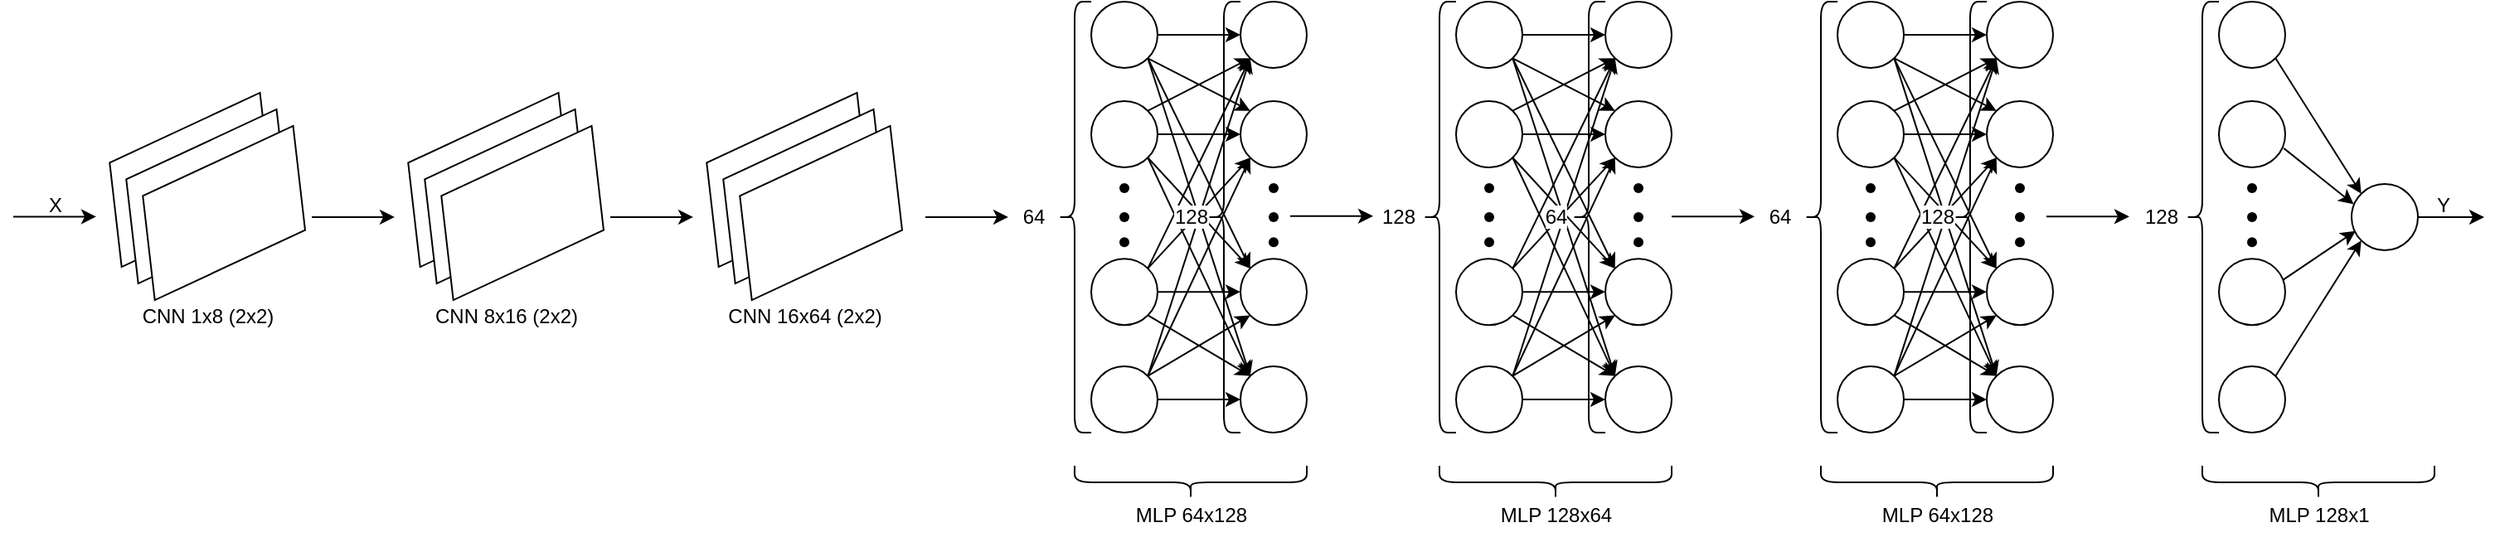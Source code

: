 <mxfile version="21.6.5" type="device">
  <diagram id="406LuOf64R7gfFMVLrTD" name="Страница 1">
    <mxGraphModel dx="1928" dy="756" grid="0" gridSize="10" guides="1" tooltips="1" connect="1" arrows="1" fold="1" page="0" pageScale="1" pageWidth="827" pageHeight="1169" math="0" shadow="0">
      <root>
        <mxCell id="0" />
        <mxCell id="1" parent="0" />
        <mxCell id="GOq2yyHOwPM5Pg5inLUk-185" value="" style="group" vertex="1" connectable="0" parent="1">
          <mxGeometry x="39" y="125" width="1490" height="325" as="geometry" />
        </mxCell>
        <mxCell id="GOq2yyHOwPM5Pg5inLUk-183" value="" style="group" vertex="1" connectable="0" parent="GOq2yyHOwPM5Pg5inLUk-185">
          <mxGeometry x="600" width="890" height="325" as="geometry" />
        </mxCell>
        <mxCell id="GOq2yyHOwPM5Pg5inLUk-48" value="" style="group" vertex="1" connectable="0" parent="GOq2yyHOwPM5Pg5inLUk-183">
          <mxGeometry x="710" width="60" height="260" as="geometry" />
        </mxCell>
        <mxCell id="GOq2yyHOwPM5Pg5inLUk-49" value="" style="ellipse;whiteSpace=wrap;html=1;aspect=fixed;" vertex="1" parent="GOq2yyHOwPM5Pg5inLUk-48">
          <mxGeometry x="20" width="40" height="40" as="geometry" />
        </mxCell>
        <mxCell id="GOq2yyHOwPM5Pg5inLUk-50" value="" style="ellipse;whiteSpace=wrap;html=1;aspect=fixed;" vertex="1" parent="GOq2yyHOwPM5Pg5inLUk-48">
          <mxGeometry x="20" y="60" width="40" height="40" as="geometry" />
        </mxCell>
        <mxCell id="GOq2yyHOwPM5Pg5inLUk-51" value="" style="ellipse;whiteSpace=wrap;html=1;aspect=fixed;" vertex="1" parent="GOq2yyHOwPM5Pg5inLUk-48">
          <mxGeometry x="20" y="155.1" width="40" height="40" as="geometry" />
        </mxCell>
        <mxCell id="GOq2yyHOwPM5Pg5inLUk-52" value="" style="ellipse;whiteSpace=wrap;html=1;aspect=fixed;" vertex="1" parent="GOq2yyHOwPM5Pg5inLUk-48">
          <mxGeometry x="20" y="220" width="40" height="40" as="geometry" />
        </mxCell>
        <mxCell id="GOq2yyHOwPM5Pg5inLUk-53" value="" style="shape=waypoint;sketch=0;fillStyle=solid;size=6;pointerEvents=1;points=[];fillColor=none;resizable=0;rotatable=0;perimeter=centerPerimeter;snapToPoint=1;" vertex="1" parent="GOq2yyHOwPM5Pg5inLUk-48">
          <mxGeometry x="20" y="92.55" width="40" height="40" as="geometry" />
        </mxCell>
        <mxCell id="GOq2yyHOwPM5Pg5inLUk-54" value="" style="shape=waypoint;sketch=0;fillStyle=solid;size=6;pointerEvents=1;points=[];fillColor=none;resizable=0;rotatable=0;perimeter=centerPerimeter;snapToPoint=1;" vertex="1" parent="GOq2yyHOwPM5Pg5inLUk-48">
          <mxGeometry x="20" y="110" width="40" height="40" as="geometry" />
        </mxCell>
        <mxCell id="GOq2yyHOwPM5Pg5inLUk-55" value="" style="shape=waypoint;sketch=0;fillStyle=solid;size=6;pointerEvents=1;points=[];fillColor=none;resizable=0;rotatable=0;perimeter=centerPerimeter;snapToPoint=1;" vertex="1" parent="GOq2yyHOwPM5Pg5inLUk-48">
          <mxGeometry x="20" y="125.1" width="40" height="40" as="geometry" />
        </mxCell>
        <mxCell id="GOq2yyHOwPM5Pg5inLUk-56" value="" style="shape=curlyBracket;whiteSpace=wrap;html=1;rounded=1;" vertex="1" parent="GOq2yyHOwPM5Pg5inLUk-48">
          <mxGeometry width="20" height="260" as="geometry" />
        </mxCell>
        <mxCell id="GOq2yyHOwPM5Pg5inLUk-66" value="128" style="text;html=1;align=center;verticalAlign=middle;resizable=0;points=[];autosize=1;strokeColor=none;fillColor=none;" vertex="1" parent="GOq2yyHOwPM5Pg5inLUk-183">
          <mxGeometry x="675" y="115" width="40" height="30" as="geometry" />
        </mxCell>
        <mxCell id="GOq2yyHOwPM5Pg5inLUk-68" value="" style="shape=curlyBracket;whiteSpace=wrap;html=1;rounded=1;direction=north;" vertex="1" parent="GOq2yyHOwPM5Pg5inLUk-183">
          <mxGeometry x="720" y="280" width="140" height="20" as="geometry" />
        </mxCell>
        <mxCell id="GOq2yyHOwPM5Pg5inLUk-69" value="MLP 128x1" style="text;html=1;align=center;verticalAlign=middle;resizable=0;points=[];autosize=1;strokeColor=none;fillColor=none;" vertex="1" parent="GOq2yyHOwPM5Pg5inLUk-183">
          <mxGeometry x="750" y="295" width="80" height="30" as="geometry" />
        </mxCell>
        <mxCell id="GOq2yyHOwPM5Pg5inLUk-171" style="edgeStyle=orthogonalEdgeStyle;rounded=0;orthogonalLoop=1;jettySize=auto;html=1;exitX=1;exitY=0.5;exitDx=0;exitDy=0;" edge="1" parent="GOq2yyHOwPM5Pg5inLUk-183" source="GOq2yyHOwPM5Pg5inLUk-70">
          <mxGeometry relative="1" as="geometry">
            <mxPoint x="890" y="130" as="targetPoint" />
          </mxGeometry>
        </mxCell>
        <mxCell id="GOq2yyHOwPM5Pg5inLUk-70" value="" style="ellipse;whiteSpace=wrap;html=1;aspect=fixed;" vertex="1" parent="GOq2yyHOwPM5Pg5inLUk-183">
          <mxGeometry x="810" y="110" width="40" height="40" as="geometry" />
        </mxCell>
        <mxCell id="GOq2yyHOwPM5Pg5inLUk-89" value="" style="group" vertex="1" connectable="0" parent="GOq2yyHOwPM5Pg5inLUk-183">
          <mxGeometry width="180" height="320" as="geometry" />
        </mxCell>
        <mxCell id="ntcRGj3Ns0rJooH1cPdj-83" value="" style="shape=waypoint;sketch=0;fillStyle=solid;size=6;pointerEvents=1;points=[];fillColor=none;resizable=0;rotatable=0;perimeter=centerPerimeter;snapToPoint=1;" parent="GOq2yyHOwPM5Pg5inLUk-89" vertex="1">
          <mxGeometry x="50" y="92.55" width="40" height="40" as="geometry" />
        </mxCell>
        <mxCell id="ntcRGj3Ns0rJooH1cPdj-85" value="" style="shape=waypoint;sketch=0;fillStyle=solid;size=6;pointerEvents=1;points=[];fillColor=none;resizable=0;rotatable=0;perimeter=centerPerimeter;snapToPoint=1;" parent="GOq2yyHOwPM5Pg5inLUk-89" vertex="1">
          <mxGeometry x="50" y="125.1" width="40" height="40" as="geometry" />
        </mxCell>
        <mxCell id="ntcRGj3Ns0rJooH1cPdj-87" value="" style="group" parent="GOq2yyHOwPM5Pg5inLUk-89" vertex="1" connectable="0">
          <mxGeometry x="120" width="60" height="260" as="geometry" />
        </mxCell>
        <mxCell id="ntcRGj3Ns0rJooH1cPdj-92" value="" style="shape=waypoint;sketch=0;fillStyle=solid;size=6;pointerEvents=1;points=[];fillColor=none;resizable=0;rotatable=0;perimeter=centerPerimeter;snapToPoint=1;" parent="ntcRGj3Ns0rJooH1cPdj-87" vertex="1">
          <mxGeometry x="20" y="92.55" width="40" height="40" as="geometry" />
        </mxCell>
        <mxCell id="ntcRGj3Ns0rJooH1cPdj-94" value="" style="shape=waypoint;sketch=0;fillStyle=solid;size=6;pointerEvents=1;points=[];fillColor=none;resizable=0;rotatable=0;perimeter=centerPerimeter;snapToPoint=1;" parent="ntcRGj3Ns0rJooH1cPdj-87" vertex="1">
          <mxGeometry x="20" y="125.1" width="40" height="40" as="geometry" />
        </mxCell>
        <mxCell id="ntcRGj3Ns0rJooH1cPdj-88" value="" style="ellipse;whiteSpace=wrap;html=1;aspect=fixed;" parent="ntcRGj3Ns0rJooH1cPdj-87" vertex="1">
          <mxGeometry x="20" width="40" height="40" as="geometry" />
        </mxCell>
        <mxCell id="ntcRGj3Ns0rJooH1cPdj-89" value="" style="ellipse;whiteSpace=wrap;html=1;aspect=fixed;" parent="ntcRGj3Ns0rJooH1cPdj-87" vertex="1">
          <mxGeometry x="20" y="60" width="40" height="40" as="geometry" />
        </mxCell>
        <mxCell id="ntcRGj3Ns0rJooH1cPdj-90" value="" style="ellipse;whiteSpace=wrap;html=1;aspect=fixed;" parent="ntcRGj3Ns0rJooH1cPdj-87" vertex="1">
          <mxGeometry x="20" y="155.1" width="40" height="40" as="geometry" />
        </mxCell>
        <mxCell id="ntcRGj3Ns0rJooH1cPdj-91" value="" style="ellipse;whiteSpace=wrap;html=1;aspect=fixed;" parent="ntcRGj3Ns0rJooH1cPdj-87" vertex="1">
          <mxGeometry x="20" y="220" width="40" height="40" as="geometry" />
        </mxCell>
        <mxCell id="ntcRGj3Ns0rJooH1cPdj-93" value="" style="shape=waypoint;sketch=0;fillStyle=solid;size=6;pointerEvents=1;points=[];fillColor=none;resizable=0;rotatable=0;perimeter=centerPerimeter;snapToPoint=1;" parent="ntcRGj3Ns0rJooH1cPdj-87" vertex="1">
          <mxGeometry x="20" y="110" width="40" height="40" as="geometry" />
        </mxCell>
        <mxCell id="ntcRGj3Ns0rJooH1cPdj-95" value="" style="shape=curlyBracket;whiteSpace=wrap;html=1;rounded=1;" parent="ntcRGj3Ns0rJooH1cPdj-87" vertex="1">
          <mxGeometry width="20" height="260" as="geometry" />
        </mxCell>
        <mxCell id="ntcRGj3Ns0rJooH1cPdj-96" value="64" style="text;html=1;align=center;verticalAlign=middle;resizable=0;points=[];autosize=1;strokeColor=none;fillColor=none;" parent="GOq2yyHOwPM5Pg5inLUk-89" vertex="1">
          <mxGeometry y="120" width="30" height="20" as="geometry" />
        </mxCell>
        <mxCell id="ntcRGj3Ns0rJooH1cPdj-98" value="" style="shape=curlyBracket;whiteSpace=wrap;html=1;rounded=1;direction=north;" parent="GOq2yyHOwPM5Pg5inLUk-89" vertex="1">
          <mxGeometry x="40" y="280" width="140" height="20" as="geometry" />
        </mxCell>
        <mxCell id="ntcRGj3Ns0rJooH1cPdj-99" value="MLP 64x128" style="text;html=1;align=center;verticalAlign=middle;resizable=0;points=[];autosize=1;strokeColor=none;fillColor=none;" parent="GOq2yyHOwPM5Pg5inLUk-89" vertex="1">
          <mxGeometry x="70" y="300" width="80" height="20" as="geometry" />
        </mxCell>
        <mxCell id="GOq2yyHOwPM5Pg5inLUk-72" style="rounded=0;orthogonalLoop=1;jettySize=auto;html=1;exitX=1;exitY=0;exitDx=0;exitDy=0;entryX=0;entryY=1;entryDx=0;entryDy=0;" edge="1" parent="GOq2yyHOwPM5Pg5inLUk-89" source="ntcRGj3Ns0rJooH1cPdj-82" target="ntcRGj3Ns0rJooH1cPdj-90">
          <mxGeometry relative="1" as="geometry" />
        </mxCell>
        <mxCell id="GOq2yyHOwPM5Pg5inLUk-73" style="rounded=0;orthogonalLoop=1;jettySize=auto;html=1;exitX=1;exitY=0;exitDx=0;exitDy=0;entryX=0;entryY=1;entryDx=0;entryDy=0;" edge="1" parent="GOq2yyHOwPM5Pg5inLUk-89" source="ntcRGj3Ns0rJooH1cPdj-82" target="ntcRGj3Ns0rJooH1cPdj-89">
          <mxGeometry relative="1" as="geometry" />
        </mxCell>
        <mxCell id="GOq2yyHOwPM5Pg5inLUk-74" style="rounded=0;orthogonalLoop=1;jettySize=auto;html=1;exitX=1;exitY=0;exitDx=0;exitDy=0;entryX=0;entryY=1;entryDx=0;entryDy=0;" edge="1" parent="GOq2yyHOwPM5Pg5inLUk-89" source="ntcRGj3Ns0rJooH1cPdj-82" target="ntcRGj3Ns0rJooH1cPdj-88">
          <mxGeometry relative="1" as="geometry" />
        </mxCell>
        <mxCell id="GOq2yyHOwPM5Pg5inLUk-75" style="edgeStyle=orthogonalEdgeStyle;rounded=0;orthogonalLoop=1;jettySize=auto;html=1;exitX=1;exitY=0.5;exitDx=0;exitDy=0;entryX=0;entryY=0.5;entryDx=0;entryDy=0;" edge="1" parent="GOq2yyHOwPM5Pg5inLUk-89" source="ntcRGj3Ns0rJooH1cPdj-82" target="ntcRGj3Ns0rJooH1cPdj-91">
          <mxGeometry relative="1" as="geometry" />
        </mxCell>
        <mxCell id="GOq2yyHOwPM5Pg5inLUk-76" style="edgeStyle=orthogonalEdgeStyle;rounded=0;orthogonalLoop=1;jettySize=auto;html=1;exitX=1;exitY=0.5;exitDx=0;exitDy=0;entryX=0;entryY=0.5;entryDx=0;entryDy=0;" edge="1" parent="GOq2yyHOwPM5Pg5inLUk-89" source="ntcRGj3Ns0rJooH1cPdj-81" target="ntcRGj3Ns0rJooH1cPdj-90">
          <mxGeometry relative="1" as="geometry" />
        </mxCell>
        <mxCell id="GOq2yyHOwPM5Pg5inLUk-77" style="rounded=0;orthogonalLoop=1;jettySize=auto;html=1;exitX=1;exitY=1;exitDx=0;exitDy=0;entryX=0;entryY=0;entryDx=0;entryDy=0;" edge="1" parent="GOq2yyHOwPM5Pg5inLUk-89" source="ntcRGj3Ns0rJooH1cPdj-81" target="ntcRGj3Ns0rJooH1cPdj-91">
          <mxGeometry relative="1" as="geometry" />
        </mxCell>
        <mxCell id="GOq2yyHOwPM5Pg5inLUk-82" style="edgeStyle=orthogonalEdgeStyle;rounded=0;orthogonalLoop=1;jettySize=auto;html=1;exitX=1;exitY=0.5;exitDx=0;exitDy=0;entryX=0;entryY=0.5;entryDx=0;entryDy=0;" edge="1" parent="GOq2yyHOwPM5Pg5inLUk-89" source="ntcRGj3Ns0rJooH1cPdj-79" target="ntcRGj3Ns0rJooH1cPdj-88">
          <mxGeometry relative="1" as="geometry" />
        </mxCell>
        <mxCell id="GOq2yyHOwPM5Pg5inLUk-83" style="rounded=0;orthogonalLoop=1;jettySize=auto;html=1;exitX=1;exitY=1;exitDx=0;exitDy=0;entryX=0;entryY=0;entryDx=0;entryDy=0;" edge="1" parent="GOq2yyHOwPM5Pg5inLUk-89" source="ntcRGj3Ns0rJooH1cPdj-79" target="ntcRGj3Ns0rJooH1cPdj-89">
          <mxGeometry relative="1" as="geometry" />
        </mxCell>
        <mxCell id="GOq2yyHOwPM5Pg5inLUk-84" style="rounded=0;orthogonalLoop=1;jettySize=auto;html=1;exitX=1;exitY=1;exitDx=0;exitDy=0;entryX=0;entryY=0;entryDx=0;entryDy=0;" edge="1" parent="GOq2yyHOwPM5Pg5inLUk-89" source="ntcRGj3Ns0rJooH1cPdj-79" target="ntcRGj3Ns0rJooH1cPdj-91">
          <mxGeometry relative="1" as="geometry" />
        </mxCell>
        <mxCell id="GOq2yyHOwPM5Pg5inLUk-85" style="rounded=0;orthogonalLoop=1;jettySize=auto;html=1;exitX=1;exitY=1;exitDx=0;exitDy=0;entryX=0;entryY=0;entryDx=0;entryDy=0;" edge="1" parent="GOq2yyHOwPM5Pg5inLUk-89" source="ntcRGj3Ns0rJooH1cPdj-79" target="ntcRGj3Ns0rJooH1cPdj-90">
          <mxGeometry relative="1" as="geometry" />
        </mxCell>
        <mxCell id="ntcRGj3Ns0rJooH1cPdj-79" value="" style="ellipse;whiteSpace=wrap;html=1;aspect=fixed;" parent="GOq2yyHOwPM5Pg5inLUk-89" vertex="1">
          <mxGeometry x="50" width="40" height="40" as="geometry" />
        </mxCell>
        <mxCell id="GOq2yyHOwPM5Pg5inLUk-81" style="edgeStyle=orthogonalEdgeStyle;rounded=0;orthogonalLoop=1;jettySize=auto;html=1;exitX=1;exitY=0.5;exitDx=0;exitDy=0;entryX=0;entryY=0.5;entryDx=0;entryDy=0;" edge="1" parent="GOq2yyHOwPM5Pg5inLUk-89" source="ntcRGj3Ns0rJooH1cPdj-80" target="ntcRGj3Ns0rJooH1cPdj-89">
          <mxGeometry relative="1" as="geometry" />
        </mxCell>
        <mxCell id="GOq2yyHOwPM5Pg5inLUk-86" style="rounded=0;orthogonalLoop=1;jettySize=auto;html=1;exitX=1;exitY=0;exitDx=0;exitDy=0;entryX=0;entryY=1;entryDx=0;entryDy=0;" edge="1" parent="GOq2yyHOwPM5Pg5inLUk-89" source="ntcRGj3Ns0rJooH1cPdj-80" target="ntcRGj3Ns0rJooH1cPdj-88">
          <mxGeometry relative="1" as="geometry" />
        </mxCell>
        <mxCell id="GOq2yyHOwPM5Pg5inLUk-87" style="rounded=0;orthogonalLoop=1;jettySize=auto;html=1;exitX=1;exitY=1;exitDx=0;exitDy=0;entryX=0;entryY=0;entryDx=0;entryDy=0;" edge="1" parent="GOq2yyHOwPM5Pg5inLUk-89" source="ntcRGj3Ns0rJooH1cPdj-80" target="ntcRGj3Ns0rJooH1cPdj-90">
          <mxGeometry relative="1" as="geometry" />
        </mxCell>
        <mxCell id="GOq2yyHOwPM5Pg5inLUk-88" style="rounded=0;orthogonalLoop=1;jettySize=auto;html=1;exitX=1;exitY=1;exitDx=0;exitDy=0;entryX=0;entryY=0;entryDx=0;entryDy=0;" edge="1" parent="GOq2yyHOwPM5Pg5inLUk-89" source="ntcRGj3Ns0rJooH1cPdj-80" target="ntcRGj3Ns0rJooH1cPdj-91">
          <mxGeometry relative="1" as="geometry" />
        </mxCell>
        <mxCell id="ntcRGj3Ns0rJooH1cPdj-80" value="" style="ellipse;whiteSpace=wrap;html=1;aspect=fixed;" parent="GOq2yyHOwPM5Pg5inLUk-89" vertex="1">
          <mxGeometry x="50" y="60" width="40" height="40" as="geometry" />
        </mxCell>
        <mxCell id="GOq2yyHOwPM5Pg5inLUk-79" style="rounded=0;orthogonalLoop=1;jettySize=auto;html=1;exitX=1;exitY=0;exitDx=0;exitDy=0;entryX=0;entryY=1;entryDx=0;entryDy=0;" edge="1" parent="GOq2yyHOwPM5Pg5inLUk-89" source="ntcRGj3Ns0rJooH1cPdj-81" target="ntcRGj3Ns0rJooH1cPdj-89">
          <mxGeometry relative="1" as="geometry" />
        </mxCell>
        <mxCell id="GOq2yyHOwPM5Pg5inLUk-80" style="rounded=0;orthogonalLoop=1;jettySize=auto;html=1;exitX=1;exitY=0;exitDx=0;exitDy=0;entryX=0;entryY=1;entryDx=0;entryDy=0;" edge="1" parent="GOq2yyHOwPM5Pg5inLUk-89" source="ntcRGj3Ns0rJooH1cPdj-81" target="ntcRGj3Ns0rJooH1cPdj-88">
          <mxGeometry relative="1" as="geometry" />
        </mxCell>
        <mxCell id="ntcRGj3Ns0rJooH1cPdj-81" value="" style="ellipse;whiteSpace=wrap;html=1;aspect=fixed;" parent="GOq2yyHOwPM5Pg5inLUk-89" vertex="1">
          <mxGeometry x="50" y="155.1" width="40" height="40" as="geometry" />
        </mxCell>
        <mxCell id="ntcRGj3Ns0rJooH1cPdj-82" value="" style="ellipse;whiteSpace=wrap;html=1;aspect=fixed;" parent="GOq2yyHOwPM5Pg5inLUk-89" vertex="1">
          <mxGeometry x="50" y="220" width="40" height="40" as="geometry" />
        </mxCell>
        <mxCell id="ntcRGj3Ns0rJooH1cPdj-84" value="" style="shape=waypoint;sketch=0;fillStyle=solid;size=6;pointerEvents=1;points=[];fillColor=none;resizable=0;rotatable=0;perimeter=centerPerimeter;snapToPoint=1;" parent="GOq2yyHOwPM5Pg5inLUk-89" vertex="1">
          <mxGeometry x="50" y="110" width="40" height="40" as="geometry" />
        </mxCell>
        <mxCell id="ntcRGj3Ns0rJooH1cPdj-86" value="" style="shape=curlyBracket;whiteSpace=wrap;html=1;rounded=1;" parent="GOq2yyHOwPM5Pg5inLUk-89" vertex="1">
          <mxGeometry x="30" width="20" height="260" as="geometry" />
        </mxCell>
        <mxCell id="ntcRGj3Ns0rJooH1cPdj-97" value="&lt;span style=&quot;background-color: rgb(255, 255, 255);&quot;&gt;128&lt;/span&gt;" style="text;html=1;align=center;verticalAlign=middle;resizable=0;points=[];autosize=1;strokeColor=none;fillColor=none;" parent="GOq2yyHOwPM5Pg5inLUk-89" vertex="1">
          <mxGeometry x="90" y="115" width="40" height="30" as="geometry" />
        </mxCell>
        <mxCell id="GOq2yyHOwPM5Pg5inLUk-91" value="" style="group" vertex="1" connectable="0" parent="GOq2yyHOwPM5Pg5inLUk-183">
          <mxGeometry x="220" width="180" height="325" as="geometry" />
        </mxCell>
        <mxCell id="GOq2yyHOwPM5Pg5inLUk-92" value="" style="shape=waypoint;sketch=0;fillStyle=solid;size=6;pointerEvents=1;points=[];fillColor=none;resizable=0;rotatable=0;perimeter=centerPerimeter;snapToPoint=1;" vertex="1" parent="GOq2yyHOwPM5Pg5inLUk-91">
          <mxGeometry x="50" y="92.55" width="40" height="40" as="geometry" />
        </mxCell>
        <mxCell id="GOq2yyHOwPM5Pg5inLUk-93" value="" style="shape=waypoint;sketch=0;fillStyle=solid;size=6;pointerEvents=1;points=[];fillColor=none;resizable=0;rotatable=0;perimeter=centerPerimeter;snapToPoint=1;" vertex="1" parent="GOq2yyHOwPM5Pg5inLUk-91">
          <mxGeometry x="50" y="125.1" width="40" height="40" as="geometry" />
        </mxCell>
        <mxCell id="GOq2yyHOwPM5Pg5inLUk-94" value="" style="group" vertex="1" connectable="0" parent="GOq2yyHOwPM5Pg5inLUk-91">
          <mxGeometry x="120" width="60" height="260" as="geometry" />
        </mxCell>
        <mxCell id="GOq2yyHOwPM5Pg5inLUk-95" value="" style="shape=waypoint;sketch=0;fillStyle=solid;size=6;pointerEvents=1;points=[];fillColor=none;resizable=0;rotatable=0;perimeter=centerPerimeter;snapToPoint=1;" vertex="1" parent="GOq2yyHOwPM5Pg5inLUk-94">
          <mxGeometry x="20" y="92.55" width="40" height="40" as="geometry" />
        </mxCell>
        <mxCell id="GOq2yyHOwPM5Pg5inLUk-96" value="" style="shape=waypoint;sketch=0;fillStyle=solid;size=6;pointerEvents=1;points=[];fillColor=none;resizable=0;rotatable=0;perimeter=centerPerimeter;snapToPoint=1;" vertex="1" parent="GOq2yyHOwPM5Pg5inLUk-94">
          <mxGeometry x="20" y="125.1" width="40" height="40" as="geometry" />
        </mxCell>
        <mxCell id="GOq2yyHOwPM5Pg5inLUk-97" value="" style="ellipse;whiteSpace=wrap;html=1;aspect=fixed;" vertex="1" parent="GOq2yyHOwPM5Pg5inLUk-94">
          <mxGeometry x="20" width="40" height="40" as="geometry" />
        </mxCell>
        <mxCell id="GOq2yyHOwPM5Pg5inLUk-98" value="" style="ellipse;whiteSpace=wrap;html=1;aspect=fixed;" vertex="1" parent="GOq2yyHOwPM5Pg5inLUk-94">
          <mxGeometry x="20" y="60" width="40" height="40" as="geometry" />
        </mxCell>
        <mxCell id="GOq2yyHOwPM5Pg5inLUk-99" value="" style="ellipse;whiteSpace=wrap;html=1;aspect=fixed;" vertex="1" parent="GOq2yyHOwPM5Pg5inLUk-94">
          <mxGeometry x="20" y="155.1" width="40" height="40" as="geometry" />
        </mxCell>
        <mxCell id="GOq2yyHOwPM5Pg5inLUk-100" value="" style="ellipse;whiteSpace=wrap;html=1;aspect=fixed;" vertex="1" parent="GOq2yyHOwPM5Pg5inLUk-94">
          <mxGeometry x="20" y="220" width="40" height="40" as="geometry" />
        </mxCell>
        <mxCell id="GOq2yyHOwPM5Pg5inLUk-101" value="" style="shape=waypoint;sketch=0;fillStyle=solid;size=6;pointerEvents=1;points=[];fillColor=none;resizable=0;rotatable=0;perimeter=centerPerimeter;snapToPoint=1;" vertex="1" parent="GOq2yyHOwPM5Pg5inLUk-94">
          <mxGeometry x="20" y="110" width="40" height="40" as="geometry" />
        </mxCell>
        <mxCell id="GOq2yyHOwPM5Pg5inLUk-102" value="" style="shape=curlyBracket;whiteSpace=wrap;html=1;rounded=1;" vertex="1" parent="GOq2yyHOwPM5Pg5inLUk-94">
          <mxGeometry width="20" height="260" as="geometry" />
        </mxCell>
        <mxCell id="GOq2yyHOwPM5Pg5inLUk-103" value="128" style="text;html=1;align=center;verticalAlign=middle;resizable=0;points=[];autosize=1;strokeColor=none;fillColor=none;" vertex="1" parent="GOq2yyHOwPM5Pg5inLUk-91">
          <mxGeometry x="-5" y="115" width="40" height="30" as="geometry" />
        </mxCell>
        <mxCell id="GOq2yyHOwPM5Pg5inLUk-104" value="" style="shape=curlyBracket;whiteSpace=wrap;html=1;rounded=1;direction=north;" vertex="1" parent="GOq2yyHOwPM5Pg5inLUk-91">
          <mxGeometry x="40" y="280" width="140" height="20" as="geometry" />
        </mxCell>
        <mxCell id="GOq2yyHOwPM5Pg5inLUk-105" value="MLP 128x64" style="text;html=1;align=center;verticalAlign=middle;resizable=0;points=[];autosize=1;strokeColor=none;fillColor=none;" vertex="1" parent="GOq2yyHOwPM5Pg5inLUk-91">
          <mxGeometry x="65" y="295" width="90" height="30" as="geometry" />
        </mxCell>
        <mxCell id="GOq2yyHOwPM5Pg5inLUk-106" style="rounded=0;orthogonalLoop=1;jettySize=auto;html=1;exitX=1;exitY=0;exitDx=0;exitDy=0;entryX=0;entryY=1;entryDx=0;entryDy=0;" edge="1" parent="GOq2yyHOwPM5Pg5inLUk-91" source="GOq2yyHOwPM5Pg5inLUk-125" target="GOq2yyHOwPM5Pg5inLUk-99">
          <mxGeometry relative="1" as="geometry" />
        </mxCell>
        <mxCell id="GOq2yyHOwPM5Pg5inLUk-107" style="rounded=0;orthogonalLoop=1;jettySize=auto;html=1;exitX=1;exitY=0;exitDx=0;exitDy=0;entryX=0;entryY=1;entryDx=0;entryDy=0;" edge="1" parent="GOq2yyHOwPM5Pg5inLUk-91" source="GOq2yyHOwPM5Pg5inLUk-125" target="GOq2yyHOwPM5Pg5inLUk-98">
          <mxGeometry relative="1" as="geometry" />
        </mxCell>
        <mxCell id="GOq2yyHOwPM5Pg5inLUk-108" style="rounded=0;orthogonalLoop=1;jettySize=auto;html=1;exitX=1;exitY=0;exitDx=0;exitDy=0;entryX=0;entryY=1;entryDx=0;entryDy=0;" edge="1" parent="GOq2yyHOwPM5Pg5inLUk-91" source="GOq2yyHOwPM5Pg5inLUk-125" target="GOq2yyHOwPM5Pg5inLUk-97">
          <mxGeometry relative="1" as="geometry" />
        </mxCell>
        <mxCell id="GOq2yyHOwPM5Pg5inLUk-109" style="edgeStyle=orthogonalEdgeStyle;rounded=0;orthogonalLoop=1;jettySize=auto;html=1;exitX=1;exitY=0.5;exitDx=0;exitDy=0;entryX=0;entryY=0.5;entryDx=0;entryDy=0;" edge="1" parent="GOq2yyHOwPM5Pg5inLUk-91" source="GOq2yyHOwPM5Pg5inLUk-125" target="GOq2yyHOwPM5Pg5inLUk-100">
          <mxGeometry relative="1" as="geometry" />
        </mxCell>
        <mxCell id="GOq2yyHOwPM5Pg5inLUk-110" style="edgeStyle=orthogonalEdgeStyle;rounded=0;orthogonalLoop=1;jettySize=auto;html=1;exitX=1;exitY=0.5;exitDx=0;exitDy=0;entryX=0;entryY=0.5;entryDx=0;entryDy=0;" edge="1" parent="GOq2yyHOwPM5Pg5inLUk-91" source="GOq2yyHOwPM5Pg5inLUk-124" target="GOq2yyHOwPM5Pg5inLUk-99">
          <mxGeometry relative="1" as="geometry" />
        </mxCell>
        <mxCell id="GOq2yyHOwPM5Pg5inLUk-111" style="rounded=0;orthogonalLoop=1;jettySize=auto;html=1;exitX=1;exitY=1;exitDx=0;exitDy=0;entryX=0;entryY=0;entryDx=0;entryDy=0;" edge="1" parent="GOq2yyHOwPM5Pg5inLUk-91" source="GOq2yyHOwPM5Pg5inLUk-124" target="GOq2yyHOwPM5Pg5inLUk-100">
          <mxGeometry relative="1" as="geometry" />
        </mxCell>
        <mxCell id="GOq2yyHOwPM5Pg5inLUk-112" style="edgeStyle=orthogonalEdgeStyle;rounded=0;orthogonalLoop=1;jettySize=auto;html=1;exitX=1;exitY=0.5;exitDx=0;exitDy=0;entryX=0;entryY=0.5;entryDx=0;entryDy=0;" edge="1" parent="GOq2yyHOwPM5Pg5inLUk-91" source="GOq2yyHOwPM5Pg5inLUk-116" target="GOq2yyHOwPM5Pg5inLUk-97">
          <mxGeometry relative="1" as="geometry" />
        </mxCell>
        <mxCell id="GOq2yyHOwPM5Pg5inLUk-113" style="rounded=0;orthogonalLoop=1;jettySize=auto;html=1;exitX=1;exitY=1;exitDx=0;exitDy=0;entryX=0;entryY=0;entryDx=0;entryDy=0;" edge="1" parent="GOq2yyHOwPM5Pg5inLUk-91" source="GOq2yyHOwPM5Pg5inLUk-116" target="GOq2yyHOwPM5Pg5inLUk-98">
          <mxGeometry relative="1" as="geometry" />
        </mxCell>
        <mxCell id="GOq2yyHOwPM5Pg5inLUk-114" style="rounded=0;orthogonalLoop=1;jettySize=auto;html=1;exitX=1;exitY=1;exitDx=0;exitDy=0;entryX=0;entryY=0;entryDx=0;entryDy=0;" edge="1" parent="GOq2yyHOwPM5Pg5inLUk-91" source="GOq2yyHOwPM5Pg5inLUk-116" target="GOq2yyHOwPM5Pg5inLUk-100">
          <mxGeometry relative="1" as="geometry" />
        </mxCell>
        <mxCell id="GOq2yyHOwPM5Pg5inLUk-115" style="rounded=0;orthogonalLoop=1;jettySize=auto;html=1;exitX=1;exitY=1;exitDx=0;exitDy=0;entryX=0;entryY=0;entryDx=0;entryDy=0;" edge="1" parent="GOq2yyHOwPM5Pg5inLUk-91" source="GOq2yyHOwPM5Pg5inLUk-116" target="GOq2yyHOwPM5Pg5inLUk-99">
          <mxGeometry relative="1" as="geometry" />
        </mxCell>
        <mxCell id="GOq2yyHOwPM5Pg5inLUk-116" value="" style="ellipse;whiteSpace=wrap;html=1;aspect=fixed;" vertex="1" parent="GOq2yyHOwPM5Pg5inLUk-91">
          <mxGeometry x="50" width="40" height="40" as="geometry" />
        </mxCell>
        <mxCell id="GOq2yyHOwPM5Pg5inLUk-117" style="edgeStyle=orthogonalEdgeStyle;rounded=0;orthogonalLoop=1;jettySize=auto;html=1;exitX=1;exitY=0.5;exitDx=0;exitDy=0;entryX=0;entryY=0.5;entryDx=0;entryDy=0;" edge="1" parent="GOq2yyHOwPM5Pg5inLUk-91" source="GOq2yyHOwPM5Pg5inLUk-121" target="GOq2yyHOwPM5Pg5inLUk-98">
          <mxGeometry relative="1" as="geometry" />
        </mxCell>
        <mxCell id="GOq2yyHOwPM5Pg5inLUk-118" style="rounded=0;orthogonalLoop=1;jettySize=auto;html=1;exitX=1;exitY=0;exitDx=0;exitDy=0;entryX=0;entryY=1;entryDx=0;entryDy=0;" edge="1" parent="GOq2yyHOwPM5Pg5inLUk-91" source="GOq2yyHOwPM5Pg5inLUk-121" target="GOq2yyHOwPM5Pg5inLUk-97">
          <mxGeometry relative="1" as="geometry" />
        </mxCell>
        <mxCell id="GOq2yyHOwPM5Pg5inLUk-119" style="rounded=0;orthogonalLoop=1;jettySize=auto;html=1;exitX=1;exitY=1;exitDx=0;exitDy=0;entryX=0;entryY=0;entryDx=0;entryDy=0;" edge="1" parent="GOq2yyHOwPM5Pg5inLUk-91" source="GOq2yyHOwPM5Pg5inLUk-121" target="GOq2yyHOwPM5Pg5inLUk-99">
          <mxGeometry relative="1" as="geometry" />
        </mxCell>
        <mxCell id="GOq2yyHOwPM5Pg5inLUk-120" style="rounded=0;orthogonalLoop=1;jettySize=auto;html=1;exitX=1;exitY=1;exitDx=0;exitDy=0;entryX=0;entryY=0;entryDx=0;entryDy=0;" edge="1" parent="GOq2yyHOwPM5Pg5inLUk-91" source="GOq2yyHOwPM5Pg5inLUk-121" target="GOq2yyHOwPM5Pg5inLUk-100">
          <mxGeometry relative="1" as="geometry" />
        </mxCell>
        <mxCell id="GOq2yyHOwPM5Pg5inLUk-121" value="" style="ellipse;whiteSpace=wrap;html=1;aspect=fixed;" vertex="1" parent="GOq2yyHOwPM5Pg5inLUk-91">
          <mxGeometry x="50" y="60" width="40" height="40" as="geometry" />
        </mxCell>
        <mxCell id="GOq2yyHOwPM5Pg5inLUk-122" style="rounded=0;orthogonalLoop=1;jettySize=auto;html=1;exitX=1;exitY=0;exitDx=0;exitDy=0;entryX=0;entryY=1;entryDx=0;entryDy=0;" edge="1" parent="GOq2yyHOwPM5Pg5inLUk-91" source="GOq2yyHOwPM5Pg5inLUk-124" target="GOq2yyHOwPM5Pg5inLUk-98">
          <mxGeometry relative="1" as="geometry" />
        </mxCell>
        <mxCell id="GOq2yyHOwPM5Pg5inLUk-123" style="rounded=0;orthogonalLoop=1;jettySize=auto;html=1;exitX=1;exitY=0;exitDx=0;exitDy=0;entryX=0;entryY=1;entryDx=0;entryDy=0;" edge="1" parent="GOq2yyHOwPM5Pg5inLUk-91" source="GOq2yyHOwPM5Pg5inLUk-124" target="GOq2yyHOwPM5Pg5inLUk-97">
          <mxGeometry relative="1" as="geometry" />
        </mxCell>
        <mxCell id="GOq2yyHOwPM5Pg5inLUk-124" value="" style="ellipse;whiteSpace=wrap;html=1;aspect=fixed;" vertex="1" parent="GOq2yyHOwPM5Pg5inLUk-91">
          <mxGeometry x="50" y="155.1" width="40" height="40" as="geometry" />
        </mxCell>
        <mxCell id="GOq2yyHOwPM5Pg5inLUk-125" value="" style="ellipse;whiteSpace=wrap;html=1;aspect=fixed;" vertex="1" parent="GOq2yyHOwPM5Pg5inLUk-91">
          <mxGeometry x="50" y="220" width="40" height="40" as="geometry" />
        </mxCell>
        <mxCell id="GOq2yyHOwPM5Pg5inLUk-126" value="" style="shape=waypoint;sketch=0;fillStyle=solid;size=6;pointerEvents=1;points=[];fillColor=none;resizable=0;rotatable=0;perimeter=centerPerimeter;snapToPoint=1;" vertex="1" parent="GOq2yyHOwPM5Pg5inLUk-91">
          <mxGeometry x="50" y="110" width="40" height="40" as="geometry" />
        </mxCell>
        <mxCell id="GOq2yyHOwPM5Pg5inLUk-127" value="" style="shape=curlyBracket;whiteSpace=wrap;html=1;rounded=1;" vertex="1" parent="GOq2yyHOwPM5Pg5inLUk-91">
          <mxGeometry x="30" width="20" height="260" as="geometry" />
        </mxCell>
        <mxCell id="GOq2yyHOwPM5Pg5inLUk-128" value="&lt;span style=&quot;background-color: rgb(255, 255, 255);&quot;&gt;64&lt;/span&gt;" style="text;html=1;align=center;verticalAlign=middle;resizable=0;points=[];autosize=1;strokeColor=none;fillColor=none;" vertex="1" parent="GOq2yyHOwPM5Pg5inLUk-91">
          <mxGeometry x="90" y="115" width="40" height="30" as="geometry" />
        </mxCell>
        <mxCell id="GOq2yyHOwPM5Pg5inLUk-129" value="" style="group" vertex="1" connectable="0" parent="GOq2yyHOwPM5Pg5inLUk-183">
          <mxGeometry x="450" width="180" height="320" as="geometry" />
        </mxCell>
        <mxCell id="GOq2yyHOwPM5Pg5inLUk-130" value="" style="shape=waypoint;sketch=0;fillStyle=solid;size=6;pointerEvents=1;points=[];fillColor=none;resizable=0;rotatable=0;perimeter=centerPerimeter;snapToPoint=1;" vertex="1" parent="GOq2yyHOwPM5Pg5inLUk-129">
          <mxGeometry x="50" y="92.55" width="40" height="40" as="geometry" />
        </mxCell>
        <mxCell id="GOq2yyHOwPM5Pg5inLUk-131" value="" style="shape=waypoint;sketch=0;fillStyle=solid;size=6;pointerEvents=1;points=[];fillColor=none;resizable=0;rotatable=0;perimeter=centerPerimeter;snapToPoint=1;" vertex="1" parent="GOq2yyHOwPM5Pg5inLUk-129">
          <mxGeometry x="50" y="125.1" width="40" height="40" as="geometry" />
        </mxCell>
        <mxCell id="GOq2yyHOwPM5Pg5inLUk-132" value="" style="group" vertex="1" connectable="0" parent="GOq2yyHOwPM5Pg5inLUk-129">
          <mxGeometry x="120" width="60" height="260" as="geometry" />
        </mxCell>
        <mxCell id="GOq2yyHOwPM5Pg5inLUk-133" value="" style="shape=waypoint;sketch=0;fillStyle=solid;size=6;pointerEvents=1;points=[];fillColor=none;resizable=0;rotatable=0;perimeter=centerPerimeter;snapToPoint=1;" vertex="1" parent="GOq2yyHOwPM5Pg5inLUk-132">
          <mxGeometry x="20" y="92.55" width="40" height="40" as="geometry" />
        </mxCell>
        <mxCell id="GOq2yyHOwPM5Pg5inLUk-134" value="" style="shape=waypoint;sketch=0;fillStyle=solid;size=6;pointerEvents=1;points=[];fillColor=none;resizable=0;rotatable=0;perimeter=centerPerimeter;snapToPoint=1;" vertex="1" parent="GOq2yyHOwPM5Pg5inLUk-132">
          <mxGeometry x="20" y="125.1" width="40" height="40" as="geometry" />
        </mxCell>
        <mxCell id="GOq2yyHOwPM5Pg5inLUk-135" value="" style="ellipse;whiteSpace=wrap;html=1;aspect=fixed;" vertex="1" parent="GOq2yyHOwPM5Pg5inLUk-132">
          <mxGeometry x="20" width="40" height="40" as="geometry" />
        </mxCell>
        <mxCell id="GOq2yyHOwPM5Pg5inLUk-136" value="" style="ellipse;whiteSpace=wrap;html=1;aspect=fixed;" vertex="1" parent="GOq2yyHOwPM5Pg5inLUk-132">
          <mxGeometry x="20" y="60" width="40" height="40" as="geometry" />
        </mxCell>
        <mxCell id="GOq2yyHOwPM5Pg5inLUk-137" value="" style="ellipse;whiteSpace=wrap;html=1;aspect=fixed;" vertex="1" parent="GOq2yyHOwPM5Pg5inLUk-132">
          <mxGeometry x="20" y="155.1" width="40" height="40" as="geometry" />
        </mxCell>
        <mxCell id="GOq2yyHOwPM5Pg5inLUk-138" value="" style="ellipse;whiteSpace=wrap;html=1;aspect=fixed;" vertex="1" parent="GOq2yyHOwPM5Pg5inLUk-132">
          <mxGeometry x="20" y="220" width="40" height="40" as="geometry" />
        </mxCell>
        <mxCell id="GOq2yyHOwPM5Pg5inLUk-139" value="" style="shape=waypoint;sketch=0;fillStyle=solid;size=6;pointerEvents=1;points=[];fillColor=none;resizable=0;rotatable=0;perimeter=centerPerimeter;snapToPoint=1;" vertex="1" parent="GOq2yyHOwPM5Pg5inLUk-132">
          <mxGeometry x="20" y="110" width="40" height="40" as="geometry" />
        </mxCell>
        <mxCell id="GOq2yyHOwPM5Pg5inLUk-140" value="" style="shape=curlyBracket;whiteSpace=wrap;html=1;rounded=1;" vertex="1" parent="GOq2yyHOwPM5Pg5inLUk-132">
          <mxGeometry width="20" height="260" as="geometry" />
        </mxCell>
        <mxCell id="GOq2yyHOwPM5Pg5inLUk-141" value="64" style="text;html=1;align=center;verticalAlign=middle;resizable=0;points=[];autosize=1;strokeColor=none;fillColor=none;" vertex="1" parent="GOq2yyHOwPM5Pg5inLUk-129">
          <mxGeometry y="120" width="30" height="20" as="geometry" />
        </mxCell>
        <mxCell id="GOq2yyHOwPM5Pg5inLUk-142" value="" style="shape=curlyBracket;whiteSpace=wrap;html=1;rounded=1;direction=north;" vertex="1" parent="GOq2yyHOwPM5Pg5inLUk-129">
          <mxGeometry x="40" y="280" width="140" height="20" as="geometry" />
        </mxCell>
        <mxCell id="GOq2yyHOwPM5Pg5inLUk-143" value="MLP 64x128" style="text;html=1;align=center;verticalAlign=middle;resizable=0;points=[];autosize=1;strokeColor=none;fillColor=none;" vertex="1" parent="GOq2yyHOwPM5Pg5inLUk-129">
          <mxGeometry x="70" y="300" width="80" height="20" as="geometry" />
        </mxCell>
        <mxCell id="GOq2yyHOwPM5Pg5inLUk-144" style="rounded=0;orthogonalLoop=1;jettySize=auto;html=1;exitX=1;exitY=0;exitDx=0;exitDy=0;entryX=0;entryY=1;entryDx=0;entryDy=0;" edge="1" parent="GOq2yyHOwPM5Pg5inLUk-129" source="GOq2yyHOwPM5Pg5inLUk-163" target="GOq2yyHOwPM5Pg5inLUk-137">
          <mxGeometry relative="1" as="geometry" />
        </mxCell>
        <mxCell id="GOq2yyHOwPM5Pg5inLUk-145" style="rounded=0;orthogonalLoop=1;jettySize=auto;html=1;exitX=1;exitY=0;exitDx=0;exitDy=0;entryX=0;entryY=1;entryDx=0;entryDy=0;" edge="1" parent="GOq2yyHOwPM5Pg5inLUk-129" source="GOq2yyHOwPM5Pg5inLUk-163" target="GOq2yyHOwPM5Pg5inLUk-136">
          <mxGeometry relative="1" as="geometry" />
        </mxCell>
        <mxCell id="GOq2yyHOwPM5Pg5inLUk-146" style="rounded=0;orthogonalLoop=1;jettySize=auto;html=1;exitX=1;exitY=0;exitDx=0;exitDy=0;entryX=0;entryY=1;entryDx=0;entryDy=0;" edge="1" parent="GOq2yyHOwPM5Pg5inLUk-129" source="GOq2yyHOwPM5Pg5inLUk-163" target="GOq2yyHOwPM5Pg5inLUk-135">
          <mxGeometry relative="1" as="geometry" />
        </mxCell>
        <mxCell id="GOq2yyHOwPM5Pg5inLUk-147" style="edgeStyle=orthogonalEdgeStyle;rounded=0;orthogonalLoop=1;jettySize=auto;html=1;exitX=1;exitY=0.5;exitDx=0;exitDy=0;entryX=0;entryY=0.5;entryDx=0;entryDy=0;" edge="1" parent="GOq2yyHOwPM5Pg5inLUk-129" source="GOq2yyHOwPM5Pg5inLUk-163" target="GOq2yyHOwPM5Pg5inLUk-138">
          <mxGeometry relative="1" as="geometry" />
        </mxCell>
        <mxCell id="GOq2yyHOwPM5Pg5inLUk-148" style="edgeStyle=orthogonalEdgeStyle;rounded=0;orthogonalLoop=1;jettySize=auto;html=1;exitX=1;exitY=0.5;exitDx=0;exitDy=0;entryX=0;entryY=0.5;entryDx=0;entryDy=0;" edge="1" parent="GOq2yyHOwPM5Pg5inLUk-129" source="GOq2yyHOwPM5Pg5inLUk-162" target="GOq2yyHOwPM5Pg5inLUk-137">
          <mxGeometry relative="1" as="geometry" />
        </mxCell>
        <mxCell id="GOq2yyHOwPM5Pg5inLUk-149" style="rounded=0;orthogonalLoop=1;jettySize=auto;html=1;exitX=1;exitY=1;exitDx=0;exitDy=0;entryX=0;entryY=0;entryDx=0;entryDy=0;" edge="1" parent="GOq2yyHOwPM5Pg5inLUk-129" source="GOq2yyHOwPM5Pg5inLUk-162" target="GOq2yyHOwPM5Pg5inLUk-138">
          <mxGeometry relative="1" as="geometry" />
        </mxCell>
        <mxCell id="GOq2yyHOwPM5Pg5inLUk-150" style="edgeStyle=orthogonalEdgeStyle;rounded=0;orthogonalLoop=1;jettySize=auto;html=1;exitX=1;exitY=0.5;exitDx=0;exitDy=0;entryX=0;entryY=0.5;entryDx=0;entryDy=0;" edge="1" parent="GOq2yyHOwPM5Pg5inLUk-129" source="GOq2yyHOwPM5Pg5inLUk-154" target="GOq2yyHOwPM5Pg5inLUk-135">
          <mxGeometry relative="1" as="geometry" />
        </mxCell>
        <mxCell id="GOq2yyHOwPM5Pg5inLUk-151" style="rounded=0;orthogonalLoop=1;jettySize=auto;html=1;exitX=1;exitY=1;exitDx=0;exitDy=0;entryX=0;entryY=0;entryDx=0;entryDy=0;" edge="1" parent="GOq2yyHOwPM5Pg5inLUk-129" source="GOq2yyHOwPM5Pg5inLUk-154" target="GOq2yyHOwPM5Pg5inLUk-136">
          <mxGeometry relative="1" as="geometry" />
        </mxCell>
        <mxCell id="GOq2yyHOwPM5Pg5inLUk-152" style="rounded=0;orthogonalLoop=1;jettySize=auto;html=1;exitX=1;exitY=1;exitDx=0;exitDy=0;entryX=0;entryY=0;entryDx=0;entryDy=0;" edge="1" parent="GOq2yyHOwPM5Pg5inLUk-129" source="GOq2yyHOwPM5Pg5inLUk-154" target="GOq2yyHOwPM5Pg5inLUk-138">
          <mxGeometry relative="1" as="geometry" />
        </mxCell>
        <mxCell id="GOq2yyHOwPM5Pg5inLUk-153" style="rounded=0;orthogonalLoop=1;jettySize=auto;html=1;exitX=1;exitY=1;exitDx=0;exitDy=0;entryX=0;entryY=0;entryDx=0;entryDy=0;" edge="1" parent="GOq2yyHOwPM5Pg5inLUk-129" source="GOq2yyHOwPM5Pg5inLUk-154" target="GOq2yyHOwPM5Pg5inLUk-137">
          <mxGeometry relative="1" as="geometry" />
        </mxCell>
        <mxCell id="GOq2yyHOwPM5Pg5inLUk-154" value="" style="ellipse;whiteSpace=wrap;html=1;aspect=fixed;" vertex="1" parent="GOq2yyHOwPM5Pg5inLUk-129">
          <mxGeometry x="50" width="40" height="40" as="geometry" />
        </mxCell>
        <mxCell id="GOq2yyHOwPM5Pg5inLUk-155" style="edgeStyle=orthogonalEdgeStyle;rounded=0;orthogonalLoop=1;jettySize=auto;html=1;exitX=1;exitY=0.5;exitDx=0;exitDy=0;entryX=0;entryY=0.5;entryDx=0;entryDy=0;" edge="1" parent="GOq2yyHOwPM5Pg5inLUk-129" source="GOq2yyHOwPM5Pg5inLUk-159" target="GOq2yyHOwPM5Pg5inLUk-136">
          <mxGeometry relative="1" as="geometry" />
        </mxCell>
        <mxCell id="GOq2yyHOwPM5Pg5inLUk-156" style="rounded=0;orthogonalLoop=1;jettySize=auto;html=1;exitX=1;exitY=0;exitDx=0;exitDy=0;entryX=0;entryY=1;entryDx=0;entryDy=0;" edge="1" parent="GOq2yyHOwPM5Pg5inLUk-129" source="GOq2yyHOwPM5Pg5inLUk-159" target="GOq2yyHOwPM5Pg5inLUk-135">
          <mxGeometry relative="1" as="geometry" />
        </mxCell>
        <mxCell id="GOq2yyHOwPM5Pg5inLUk-157" style="rounded=0;orthogonalLoop=1;jettySize=auto;html=1;exitX=1;exitY=1;exitDx=0;exitDy=0;entryX=0;entryY=0;entryDx=0;entryDy=0;" edge="1" parent="GOq2yyHOwPM5Pg5inLUk-129" source="GOq2yyHOwPM5Pg5inLUk-159" target="GOq2yyHOwPM5Pg5inLUk-137">
          <mxGeometry relative="1" as="geometry" />
        </mxCell>
        <mxCell id="GOq2yyHOwPM5Pg5inLUk-158" style="rounded=0;orthogonalLoop=1;jettySize=auto;html=1;exitX=1;exitY=1;exitDx=0;exitDy=0;entryX=0;entryY=0;entryDx=0;entryDy=0;" edge="1" parent="GOq2yyHOwPM5Pg5inLUk-129" source="GOq2yyHOwPM5Pg5inLUk-159" target="GOq2yyHOwPM5Pg5inLUk-138">
          <mxGeometry relative="1" as="geometry" />
        </mxCell>
        <mxCell id="GOq2yyHOwPM5Pg5inLUk-159" value="" style="ellipse;whiteSpace=wrap;html=1;aspect=fixed;" vertex="1" parent="GOq2yyHOwPM5Pg5inLUk-129">
          <mxGeometry x="50" y="60" width="40" height="40" as="geometry" />
        </mxCell>
        <mxCell id="GOq2yyHOwPM5Pg5inLUk-160" style="rounded=0;orthogonalLoop=1;jettySize=auto;html=1;exitX=1;exitY=0;exitDx=0;exitDy=0;entryX=0;entryY=1;entryDx=0;entryDy=0;" edge="1" parent="GOq2yyHOwPM5Pg5inLUk-129" source="GOq2yyHOwPM5Pg5inLUk-162" target="GOq2yyHOwPM5Pg5inLUk-136">
          <mxGeometry relative="1" as="geometry" />
        </mxCell>
        <mxCell id="GOq2yyHOwPM5Pg5inLUk-161" style="rounded=0;orthogonalLoop=1;jettySize=auto;html=1;exitX=1;exitY=0;exitDx=0;exitDy=0;entryX=0;entryY=1;entryDx=0;entryDy=0;" edge="1" parent="GOq2yyHOwPM5Pg5inLUk-129" source="GOq2yyHOwPM5Pg5inLUk-162" target="GOq2yyHOwPM5Pg5inLUk-135">
          <mxGeometry relative="1" as="geometry" />
        </mxCell>
        <mxCell id="GOq2yyHOwPM5Pg5inLUk-162" value="" style="ellipse;whiteSpace=wrap;html=1;aspect=fixed;" vertex="1" parent="GOq2yyHOwPM5Pg5inLUk-129">
          <mxGeometry x="50" y="155.1" width="40" height="40" as="geometry" />
        </mxCell>
        <mxCell id="GOq2yyHOwPM5Pg5inLUk-163" value="" style="ellipse;whiteSpace=wrap;html=1;aspect=fixed;" vertex="1" parent="GOq2yyHOwPM5Pg5inLUk-129">
          <mxGeometry x="50" y="220" width="40" height="40" as="geometry" />
        </mxCell>
        <mxCell id="GOq2yyHOwPM5Pg5inLUk-164" value="" style="shape=waypoint;sketch=0;fillStyle=solid;size=6;pointerEvents=1;points=[];fillColor=none;resizable=0;rotatable=0;perimeter=centerPerimeter;snapToPoint=1;" vertex="1" parent="GOq2yyHOwPM5Pg5inLUk-129">
          <mxGeometry x="50" y="110" width="40" height="40" as="geometry" />
        </mxCell>
        <mxCell id="GOq2yyHOwPM5Pg5inLUk-165" value="" style="shape=curlyBracket;whiteSpace=wrap;html=1;rounded=1;" vertex="1" parent="GOq2yyHOwPM5Pg5inLUk-129">
          <mxGeometry x="30" width="20" height="260" as="geometry" />
        </mxCell>
        <mxCell id="GOq2yyHOwPM5Pg5inLUk-166" value="&lt;span style=&quot;background-color: rgb(255, 255, 255);&quot;&gt;128&lt;/span&gt;" style="text;html=1;align=center;verticalAlign=middle;resizable=0;points=[];autosize=1;strokeColor=none;fillColor=none;" vertex="1" parent="GOq2yyHOwPM5Pg5inLUk-129">
          <mxGeometry x="90" y="115" width="40" height="30" as="geometry" />
        </mxCell>
        <mxCell id="GOq2yyHOwPM5Pg5inLUk-167" style="rounded=0;orthogonalLoop=1;jettySize=auto;html=1;exitX=1;exitY=0;exitDx=0;exitDy=0;entryX=0;entryY=1;entryDx=0;entryDy=0;" edge="1" parent="GOq2yyHOwPM5Pg5inLUk-183" source="GOq2yyHOwPM5Pg5inLUk-52" target="GOq2yyHOwPM5Pg5inLUk-70">
          <mxGeometry relative="1" as="geometry" />
        </mxCell>
        <mxCell id="GOq2yyHOwPM5Pg5inLUk-168" style="rounded=0;orthogonalLoop=1;jettySize=auto;html=1;exitX=0.964;exitY=0.32;exitDx=0;exitDy=0;entryX=0.061;entryY=0.709;entryDx=0;entryDy=0;entryPerimeter=0;exitPerimeter=0;" edge="1" parent="GOq2yyHOwPM5Pg5inLUk-183" source="GOq2yyHOwPM5Pg5inLUk-51" target="GOq2yyHOwPM5Pg5inLUk-70">
          <mxGeometry relative="1" as="geometry" />
        </mxCell>
        <mxCell id="GOq2yyHOwPM5Pg5inLUk-169" style="rounded=0;orthogonalLoop=1;jettySize=auto;html=1;exitX=0.978;exitY=0.711;exitDx=0;exitDy=0;entryX=0.033;entryY=0.306;entryDx=0;entryDy=0;entryPerimeter=0;exitPerimeter=0;" edge="1" parent="GOq2yyHOwPM5Pg5inLUk-183" source="GOq2yyHOwPM5Pg5inLUk-50" target="GOq2yyHOwPM5Pg5inLUk-70">
          <mxGeometry relative="1" as="geometry" />
        </mxCell>
        <mxCell id="GOq2yyHOwPM5Pg5inLUk-170" style="rounded=0;orthogonalLoop=1;jettySize=auto;html=1;exitX=1;exitY=1;exitDx=0;exitDy=0;entryX=0;entryY=0;entryDx=0;entryDy=0;" edge="1" parent="GOq2yyHOwPM5Pg5inLUk-183" source="GOq2yyHOwPM5Pg5inLUk-49" target="GOq2yyHOwPM5Pg5inLUk-70">
          <mxGeometry relative="1" as="geometry" />
        </mxCell>
        <mxCell id="GOq2yyHOwPM5Pg5inLUk-172" value="Y" style="text;html=1;align=center;verticalAlign=middle;resizable=0;points=[];autosize=1;strokeColor=none;fillColor=none;" vertex="1" parent="GOq2yyHOwPM5Pg5inLUk-183">
          <mxGeometry x="850" y="108" width="30" height="30" as="geometry" />
        </mxCell>
        <mxCell id="GOq2yyHOwPM5Pg5inLUk-179" value="" style="endArrow=classic;html=1;rounded=0;" edge="1" parent="GOq2yyHOwPM5Pg5inLUk-183">
          <mxGeometry width="50" height="50" relative="1" as="geometry">
            <mxPoint x="170" y="129.41" as="sourcePoint" />
            <mxPoint x="220" y="129.41" as="targetPoint" />
          </mxGeometry>
        </mxCell>
        <mxCell id="GOq2yyHOwPM5Pg5inLUk-180" value="" style="endArrow=classic;html=1;rounded=0;" edge="1" parent="GOq2yyHOwPM5Pg5inLUk-183">
          <mxGeometry width="50" height="50" relative="1" as="geometry">
            <mxPoint x="400" y="129.66" as="sourcePoint" />
            <mxPoint x="450" y="129.66" as="targetPoint" />
          </mxGeometry>
        </mxCell>
        <mxCell id="GOq2yyHOwPM5Pg5inLUk-181" value="" style="endArrow=classic;html=1;rounded=0;" edge="1" parent="GOq2yyHOwPM5Pg5inLUk-183">
          <mxGeometry width="50" height="50" relative="1" as="geometry">
            <mxPoint x="626" y="129.66" as="sourcePoint" />
            <mxPoint x="676" y="129.66" as="targetPoint" />
          </mxGeometry>
        </mxCell>
        <mxCell id="GOq2yyHOwPM5Pg5inLUk-184" value="" style="group" vertex="1" connectable="0" parent="GOq2yyHOwPM5Pg5inLUk-185">
          <mxGeometry y="54.954" width="600" height="150.096" as="geometry" />
        </mxCell>
        <mxCell id="GOq2yyHOwPM5Pg5inLUk-176" value="" style="group" vertex="1" connectable="0" parent="GOq2yyHOwPM5Pg5inLUk-184">
          <mxGeometry x="40.003" width="559.997" height="150.096" as="geometry" />
        </mxCell>
        <mxCell id="ntcRGj3Ns0rJooH1cPdj-5" value="" style="group" parent="GOq2yyHOwPM5Pg5inLUk-176" vertex="1" connectable="0">
          <mxGeometry width="154.114" height="125.093" as="geometry" />
        </mxCell>
        <mxCell id="ntcRGj3Ns0rJooH1cPdj-6" value="" style="shape=parallelogram;perimeter=parallelogramPerimeter;whiteSpace=wrap;html=1;fixedSize=1;rotation=-25;" parent="ntcRGj3Ns0rJooH1cPdj-5" vertex="1">
          <mxGeometry x="7.057" y="22.546" width="120" height="60" as="geometry" />
        </mxCell>
        <mxCell id="GOq2yyHOwPM5Pg5inLUk-182" value="" style="group" vertex="1" connectable="0" parent="ntcRGj3Ns0rJooH1cPdj-5">
          <mxGeometry x="10" y="10" width="144.114" height="115.093" as="geometry" />
        </mxCell>
        <mxCell id="ntcRGj3Ns0rJooH1cPdj-7" value="" style="shape=parallelogram;perimeter=parallelogramPerimeter;whiteSpace=wrap;html=1;fixedSize=1;rotation=-25;" parent="GOq2yyHOwPM5Pg5inLUk-182" vertex="1">
          <mxGeometry x="7.057" y="22.546" width="120" height="60" as="geometry" />
        </mxCell>
        <mxCell id="ntcRGj3Ns0rJooH1cPdj-8" value="" style="shape=parallelogram;perimeter=parallelogramPerimeter;whiteSpace=wrap;html=1;fixedSize=1;rotation=-25;" parent="GOq2yyHOwPM5Pg5inLUk-182" vertex="1">
          <mxGeometry x="17.057" y="32.546" width="120" height="60" as="geometry" />
        </mxCell>
        <mxCell id="ntcRGj3Ns0rJooH1cPdj-9" value="CNN 1x8 (2x2)" style="text;html=1;align=center;verticalAlign=middle;resizable=0;points=[];autosize=1;strokeColor=none;fillColor=none;" parent="GOq2yyHOwPM5Pg5inLUk-176" vertex="1">
          <mxGeometry x="32.057" y="125.096" width="90" height="20" as="geometry" />
        </mxCell>
        <mxCell id="ntcRGj3Ns0rJooH1cPdj-15" value="" style="group" parent="GOq2yyHOwPM5Pg5inLUk-176" vertex="1" connectable="0">
          <mxGeometry x="180" width="154.114" height="125.093" as="geometry" />
        </mxCell>
        <mxCell id="ntcRGj3Ns0rJooH1cPdj-16" value="" style="shape=parallelogram;perimeter=parallelogramPerimeter;whiteSpace=wrap;html=1;fixedSize=1;rotation=-25;" parent="ntcRGj3Ns0rJooH1cPdj-15" vertex="1">
          <mxGeometry x="7.057" y="22.546" width="120" height="60" as="geometry" />
        </mxCell>
        <mxCell id="ntcRGj3Ns0rJooH1cPdj-17" value="" style="shape=parallelogram;perimeter=parallelogramPerimeter;whiteSpace=wrap;html=1;fixedSize=1;rotation=-25;" parent="ntcRGj3Ns0rJooH1cPdj-15" vertex="1">
          <mxGeometry x="17.057" y="32.546" width="120" height="60" as="geometry" />
        </mxCell>
        <mxCell id="ntcRGj3Ns0rJooH1cPdj-18" value="" style="shape=parallelogram;perimeter=parallelogramPerimeter;whiteSpace=wrap;html=1;fixedSize=1;rotation=-25;" parent="ntcRGj3Ns0rJooH1cPdj-15" vertex="1">
          <mxGeometry x="27.057" y="42.546" width="120" height="60" as="geometry" />
        </mxCell>
        <mxCell id="ntcRGj3Ns0rJooH1cPdj-19" value="CNN 8x16 (2x2)" style="text;html=1;align=center;verticalAlign=middle;resizable=0;points=[];autosize=1;strokeColor=none;fillColor=none;" parent="GOq2yyHOwPM5Pg5inLUk-176" vertex="1">
          <mxGeometry x="202.057" y="120.096" width="110" height="30" as="geometry" />
        </mxCell>
        <mxCell id="ntcRGj3Ns0rJooH1cPdj-29" value="" style="group" parent="GOq2yyHOwPM5Pg5inLUk-176" vertex="1" connectable="0">
          <mxGeometry x="360" width="154.114" height="125.093" as="geometry" />
        </mxCell>
        <mxCell id="ntcRGj3Ns0rJooH1cPdj-30" value="" style="shape=parallelogram;perimeter=parallelogramPerimeter;whiteSpace=wrap;html=1;fixedSize=1;rotation=-25;" parent="ntcRGj3Ns0rJooH1cPdj-29" vertex="1">
          <mxGeometry x="7.057" y="22.546" width="120" height="60" as="geometry" />
        </mxCell>
        <mxCell id="ntcRGj3Ns0rJooH1cPdj-31" value="" style="shape=parallelogram;perimeter=parallelogramPerimeter;whiteSpace=wrap;html=1;fixedSize=1;rotation=-25;" parent="ntcRGj3Ns0rJooH1cPdj-29" vertex="1">
          <mxGeometry x="17.057" y="32.546" width="120" height="60" as="geometry" />
        </mxCell>
        <mxCell id="ntcRGj3Ns0rJooH1cPdj-32" value="" style="shape=parallelogram;perimeter=parallelogramPerimeter;whiteSpace=wrap;html=1;fixedSize=1;rotation=-25;" parent="ntcRGj3Ns0rJooH1cPdj-29" vertex="1">
          <mxGeometry x="27.057" y="42.546" width="120" height="60" as="geometry" />
        </mxCell>
        <mxCell id="ntcRGj3Ns0rJooH1cPdj-33" value="CNN 16x64 (2x2)" style="text;html=1;align=center;verticalAlign=middle;resizable=0;points=[];autosize=1;strokeColor=none;fillColor=none;" parent="GOq2yyHOwPM5Pg5inLUk-176" vertex="1">
          <mxGeometry x="377.057" y="120.096" width="120" height="30" as="geometry" />
        </mxCell>
        <mxCell id="GOq2yyHOwPM5Pg5inLUk-173" value="" style="endArrow=classic;html=1;rounded=0;" edge="1" parent="GOq2yyHOwPM5Pg5inLUk-176">
          <mxGeometry width="50" height="50" relative="1" as="geometry">
            <mxPoint x="319.997" y="74.996" as="sourcePoint" />
            <mxPoint x="369.997" y="74.996" as="targetPoint" />
          </mxGeometry>
        </mxCell>
        <mxCell id="GOq2yyHOwPM5Pg5inLUk-174" value="" style="endArrow=classic;html=1;rounded=0;" edge="1" parent="GOq2yyHOwPM5Pg5inLUk-176">
          <mxGeometry width="50" height="50" relative="1" as="geometry">
            <mxPoint x="139.997" y="74.996" as="sourcePoint" />
            <mxPoint x="189.997" y="74.996" as="targetPoint" />
          </mxGeometry>
        </mxCell>
        <mxCell id="GOq2yyHOwPM5Pg5inLUk-175" value="" style="endArrow=classic;html=1;rounded=0;" edge="1" parent="GOq2yyHOwPM5Pg5inLUk-176">
          <mxGeometry width="50" height="50" relative="1" as="geometry">
            <mxPoint x="509.997" y="74.996" as="sourcePoint" />
            <mxPoint x="559.997" y="74.996" as="targetPoint" />
          </mxGeometry>
        </mxCell>
        <mxCell id="GOq2yyHOwPM5Pg5inLUk-177" value="" style="endArrow=classic;html=1;rounded=0;" edge="1" parent="GOq2yyHOwPM5Pg5inLUk-184">
          <mxGeometry width="50" height="50" relative="1" as="geometry">
            <mxPoint y="74.766" as="sourcePoint" />
            <mxPoint x="50" y="74.766" as="targetPoint" />
          </mxGeometry>
        </mxCell>
        <mxCell id="GOq2yyHOwPM5Pg5inLUk-178" value="X" style="text;html=1;align=center;verticalAlign=middle;resizable=0;points=[];autosize=1;strokeColor=none;fillColor=none;" vertex="1" parent="GOq2yyHOwPM5Pg5inLUk-184">
          <mxGeometry x="10" y="53.046" width="30" height="30" as="geometry" />
        </mxCell>
      </root>
    </mxGraphModel>
  </diagram>
</mxfile>
